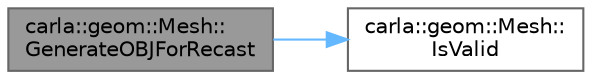 digraph "carla::geom::Mesh::GenerateOBJForRecast"
{
 // INTERACTIVE_SVG=YES
 // LATEX_PDF_SIZE
  bgcolor="transparent";
  edge [fontname=Helvetica,fontsize=10,labelfontname=Helvetica,labelfontsize=10];
  node [fontname=Helvetica,fontsize=10,shape=box,height=0.2,width=0.4];
  rankdir="LR";
  Node1 [id="Node000001",label="carla::geom::Mesh::\lGenerateOBJForRecast",height=0.2,width=0.4,color="gray40", fillcolor="grey60", style="filled", fontcolor="black",tooltip="Returns a string containing the mesh encoded in OBJ."];
  Node1 -> Node2 [id="edge1_Node000001_Node000002",color="steelblue1",style="solid",tooltip=" "];
  Node2 [id="Node000002",label="carla::geom::Mesh::\lIsValid",height=0.2,width=0.4,color="grey40", fillcolor="white", style="filled",URL="$d0/d02/classcarla_1_1geom_1_1Mesh.html#a4aa083b7a417ca5e2fb8dc70796a19a5",tooltip="Check if the mesh can be valid or not."];
}
